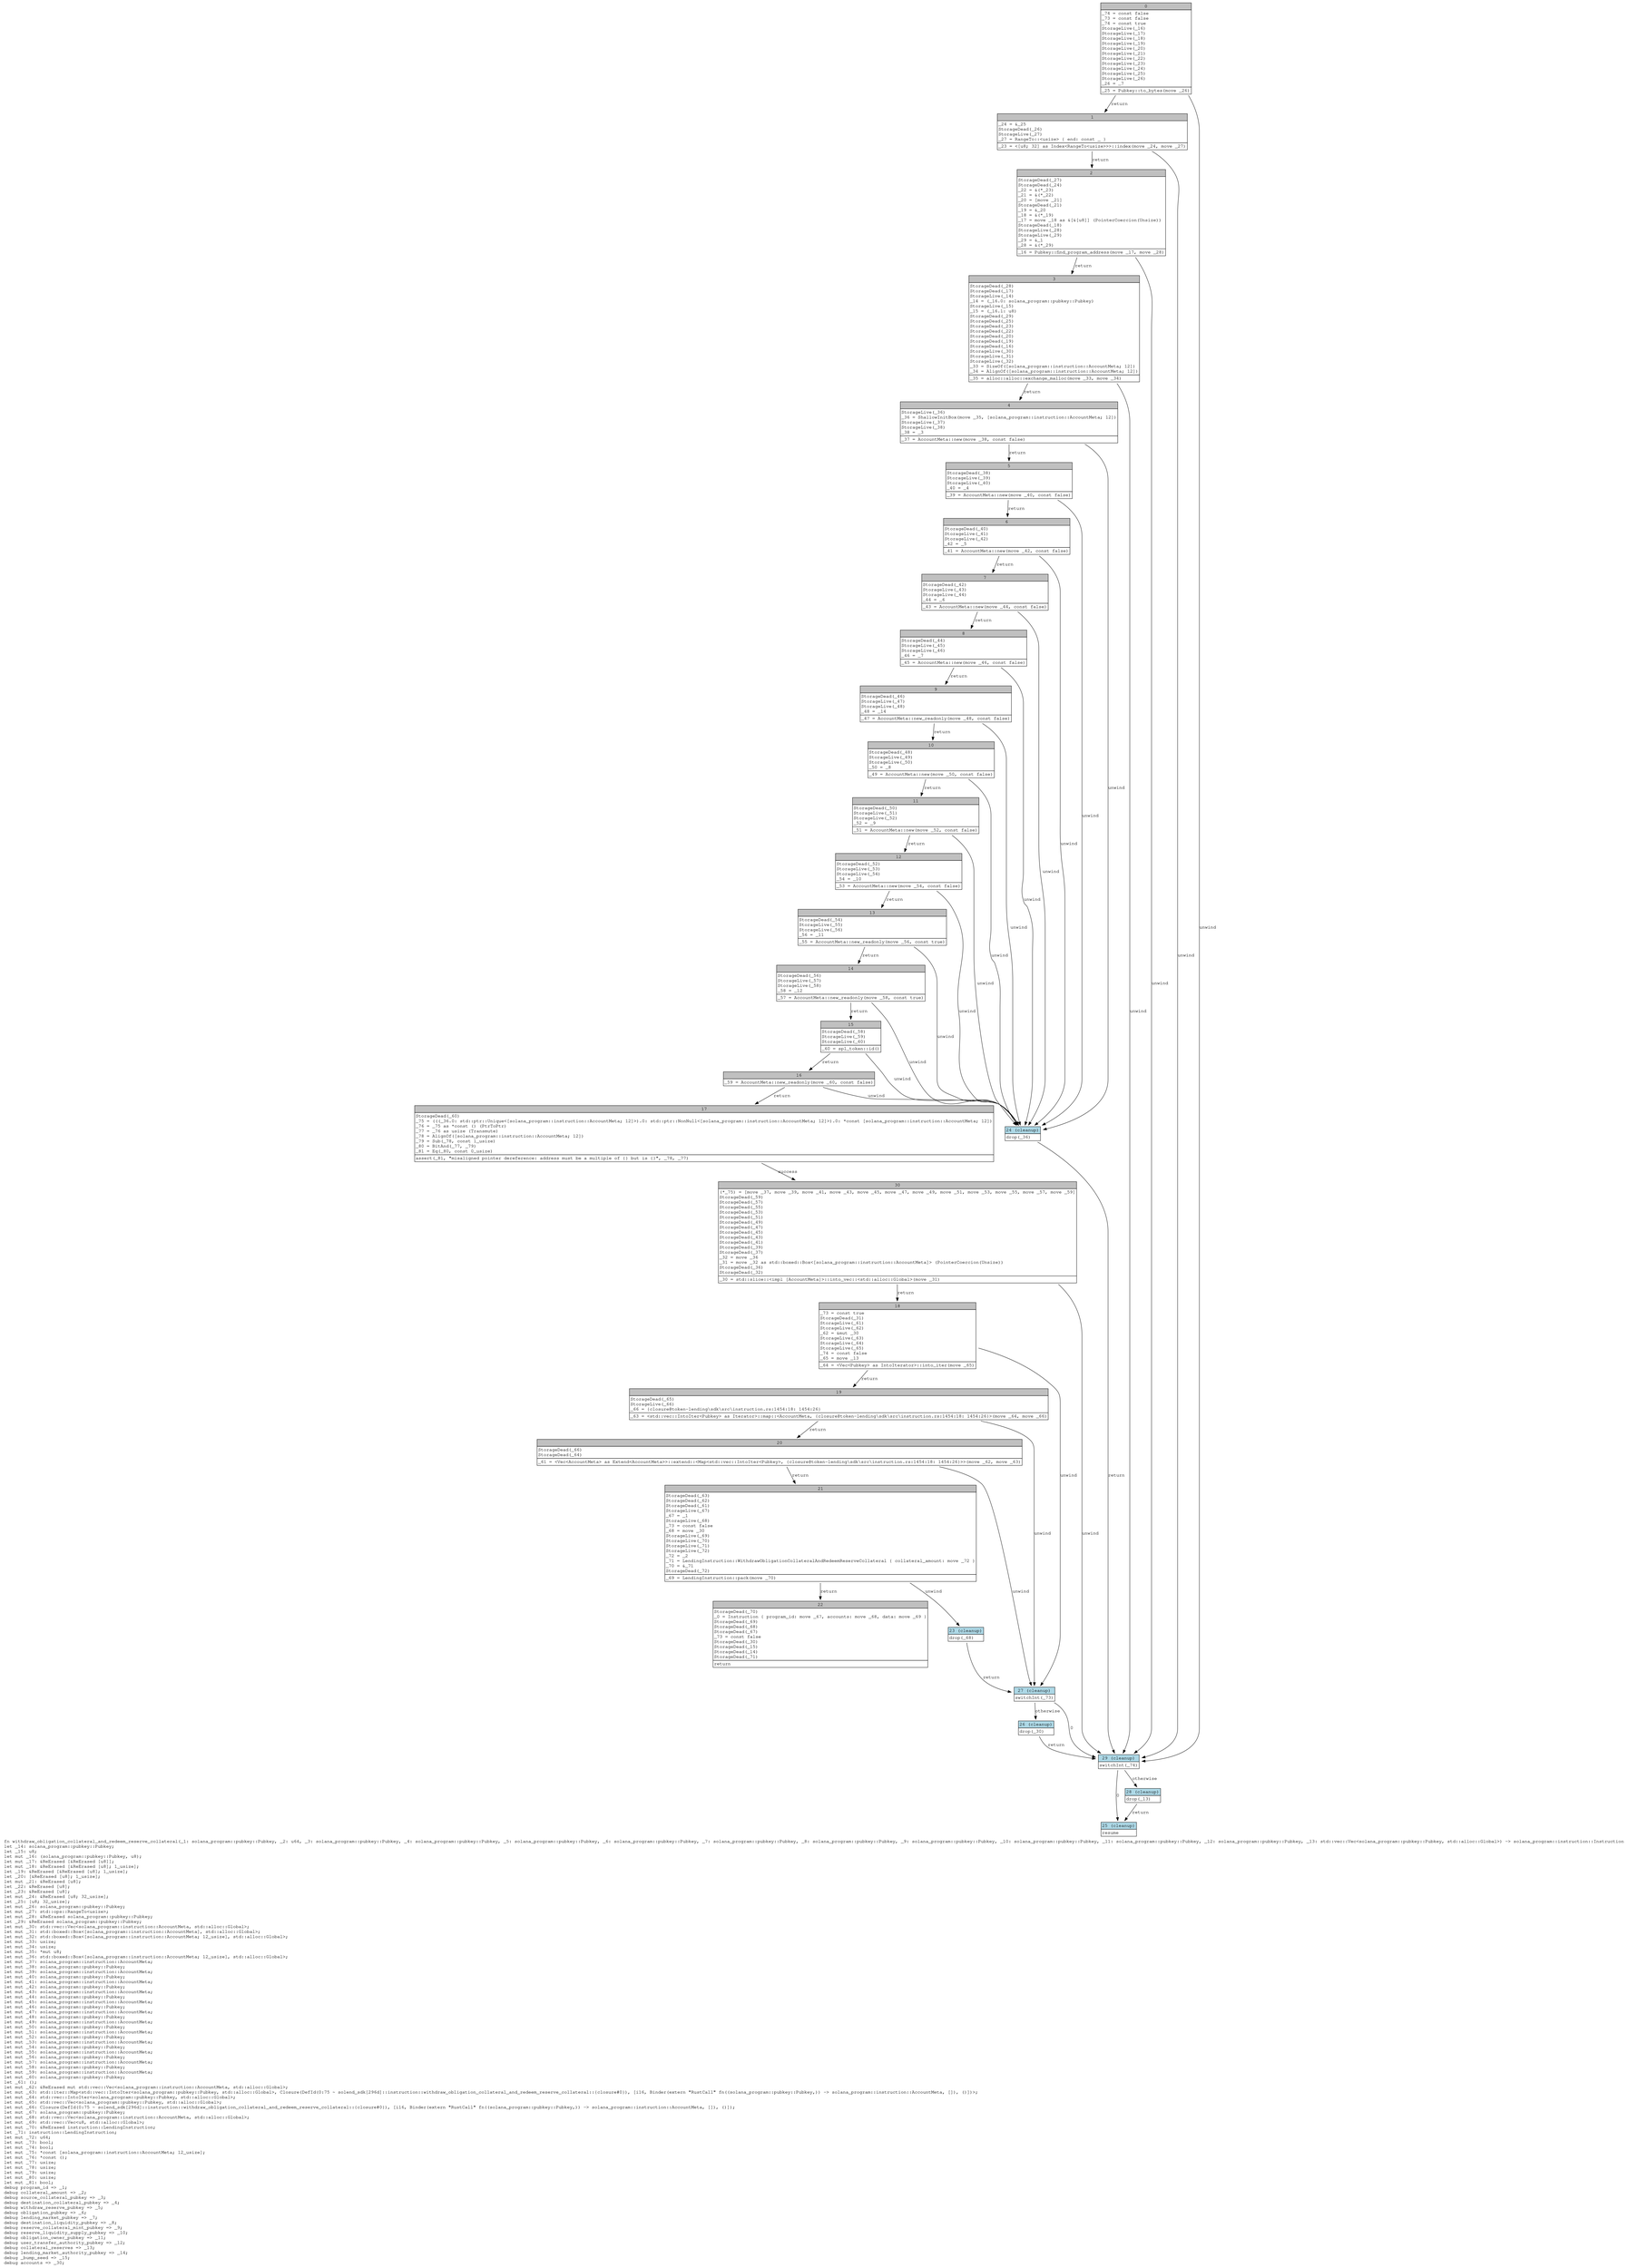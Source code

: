 digraph Mir_0_74 {
    graph [fontname="Courier, monospace"];
    node [fontname="Courier, monospace"];
    edge [fontname="Courier, monospace"];
    label=<fn withdraw_obligation_collateral_and_redeem_reserve_collateral(_1: solana_program::pubkey::Pubkey, _2: u64, _3: solana_program::pubkey::Pubkey, _4: solana_program::pubkey::Pubkey, _5: solana_program::pubkey::Pubkey, _6: solana_program::pubkey::Pubkey, _7: solana_program::pubkey::Pubkey, _8: solana_program::pubkey::Pubkey, _9: solana_program::pubkey::Pubkey, _10: solana_program::pubkey::Pubkey, _11: solana_program::pubkey::Pubkey, _12: solana_program::pubkey::Pubkey, _13: std::vec::Vec&lt;solana_program::pubkey::Pubkey, std::alloc::Global&gt;) -&gt; solana_program::instruction::Instruction<br align="left"/>let _14: solana_program::pubkey::Pubkey;<br align="left"/>let _15: u8;<br align="left"/>let mut _16: (solana_program::pubkey::Pubkey, u8);<br align="left"/>let mut _17: &amp;ReErased [&amp;ReErased [u8]];<br align="left"/>let mut _18: &amp;ReErased [&amp;ReErased [u8]; 1_usize];<br align="left"/>let _19: &amp;ReErased [&amp;ReErased [u8]; 1_usize];<br align="left"/>let _20: [&amp;ReErased [u8]; 1_usize];<br align="left"/>let mut _21: &amp;ReErased [u8];<br align="left"/>let _22: &amp;ReErased [u8];<br align="left"/>let _23: &amp;ReErased [u8];<br align="left"/>let mut _24: &amp;ReErased [u8; 32_usize];<br align="left"/>let _25: [u8; 32_usize];<br align="left"/>let mut _26: solana_program::pubkey::Pubkey;<br align="left"/>let mut _27: std::ops::RangeTo&lt;usize&gt;;<br align="left"/>let mut _28: &amp;ReErased solana_program::pubkey::Pubkey;<br align="left"/>let _29: &amp;ReErased solana_program::pubkey::Pubkey;<br align="left"/>let mut _30: std::vec::Vec&lt;solana_program::instruction::AccountMeta, std::alloc::Global&gt;;<br align="left"/>let mut _31: std::boxed::Box&lt;[solana_program::instruction::AccountMeta], std::alloc::Global&gt;;<br align="left"/>let mut _32: std::boxed::Box&lt;[solana_program::instruction::AccountMeta; 12_usize], std::alloc::Global&gt;;<br align="left"/>let mut _33: usize;<br align="left"/>let mut _34: usize;<br align="left"/>let mut _35: *mut u8;<br align="left"/>let mut _36: std::boxed::Box&lt;[solana_program::instruction::AccountMeta; 12_usize], std::alloc::Global&gt;;<br align="left"/>let mut _37: solana_program::instruction::AccountMeta;<br align="left"/>let mut _38: solana_program::pubkey::Pubkey;<br align="left"/>let mut _39: solana_program::instruction::AccountMeta;<br align="left"/>let mut _40: solana_program::pubkey::Pubkey;<br align="left"/>let mut _41: solana_program::instruction::AccountMeta;<br align="left"/>let mut _42: solana_program::pubkey::Pubkey;<br align="left"/>let mut _43: solana_program::instruction::AccountMeta;<br align="left"/>let mut _44: solana_program::pubkey::Pubkey;<br align="left"/>let mut _45: solana_program::instruction::AccountMeta;<br align="left"/>let mut _46: solana_program::pubkey::Pubkey;<br align="left"/>let mut _47: solana_program::instruction::AccountMeta;<br align="left"/>let mut _48: solana_program::pubkey::Pubkey;<br align="left"/>let mut _49: solana_program::instruction::AccountMeta;<br align="left"/>let mut _50: solana_program::pubkey::Pubkey;<br align="left"/>let mut _51: solana_program::instruction::AccountMeta;<br align="left"/>let mut _52: solana_program::pubkey::Pubkey;<br align="left"/>let mut _53: solana_program::instruction::AccountMeta;<br align="left"/>let mut _54: solana_program::pubkey::Pubkey;<br align="left"/>let mut _55: solana_program::instruction::AccountMeta;<br align="left"/>let mut _56: solana_program::pubkey::Pubkey;<br align="left"/>let mut _57: solana_program::instruction::AccountMeta;<br align="left"/>let mut _58: solana_program::pubkey::Pubkey;<br align="left"/>let mut _59: solana_program::instruction::AccountMeta;<br align="left"/>let mut _60: solana_program::pubkey::Pubkey;<br align="left"/>let _61: ();<br align="left"/>let mut _62: &amp;ReErased mut std::vec::Vec&lt;solana_program::instruction::AccountMeta, std::alloc::Global&gt;;<br align="left"/>let mut _63: std::iter::Map&lt;std::vec::IntoIter&lt;solana_program::pubkey::Pubkey, std::alloc::Global&gt;, Closure(DefId(0:75 ~ solend_sdk[296d]::instruction::withdraw_obligation_collateral_and_redeem_reserve_collateral::{closure#0}), [i16, Binder(extern &quot;RustCall&quot; fn((solana_program::pubkey::Pubkey,)) -&gt; solana_program::instruction::AccountMeta, []), ()])&gt;;<br align="left"/>let mut _64: std::vec::IntoIter&lt;solana_program::pubkey::Pubkey, std::alloc::Global&gt;;<br align="left"/>let mut _65: std::vec::Vec&lt;solana_program::pubkey::Pubkey, std::alloc::Global&gt;;<br align="left"/>let mut _66: Closure(DefId(0:75 ~ solend_sdk[296d]::instruction::withdraw_obligation_collateral_and_redeem_reserve_collateral::{closure#0}), [i16, Binder(extern &quot;RustCall&quot; fn((solana_program::pubkey::Pubkey,)) -&gt; solana_program::instruction::AccountMeta, []), ()]);<br align="left"/>let mut _67: solana_program::pubkey::Pubkey;<br align="left"/>let mut _68: std::vec::Vec&lt;solana_program::instruction::AccountMeta, std::alloc::Global&gt;;<br align="left"/>let mut _69: std::vec::Vec&lt;u8, std::alloc::Global&gt;;<br align="left"/>let mut _70: &amp;ReErased instruction::LendingInstruction;<br align="left"/>let _71: instruction::LendingInstruction;<br align="left"/>let mut _72: u64;<br align="left"/>let mut _73: bool;<br align="left"/>let mut _74: bool;<br align="left"/>let mut _75: *const [solana_program::instruction::AccountMeta; 12_usize];<br align="left"/>let mut _76: *const ();<br align="left"/>let mut _77: usize;<br align="left"/>let mut _78: usize;<br align="left"/>let mut _79: usize;<br align="left"/>let mut _80: usize;<br align="left"/>let mut _81: bool;<br align="left"/>debug program_id =&gt; _1;<br align="left"/>debug collateral_amount =&gt; _2;<br align="left"/>debug source_collateral_pubkey =&gt; _3;<br align="left"/>debug destination_collateral_pubkey =&gt; _4;<br align="left"/>debug withdraw_reserve_pubkey =&gt; _5;<br align="left"/>debug obligation_pubkey =&gt; _6;<br align="left"/>debug lending_market_pubkey =&gt; _7;<br align="left"/>debug destination_liquidity_pubkey =&gt; _8;<br align="left"/>debug reserve_collateral_mint_pubkey =&gt; _9;<br align="left"/>debug reserve_liquidity_supply_pubkey =&gt; _10;<br align="left"/>debug obligation_owner_pubkey =&gt; _11;<br align="left"/>debug user_transfer_authority_pubkey =&gt; _12;<br align="left"/>debug collateral_reserves =&gt; _13;<br align="left"/>debug lending_market_authority_pubkey =&gt; _14;<br align="left"/>debug _bump_seed =&gt; _15;<br align="left"/>debug accounts =&gt; _30;<br align="left"/>>;
    bb0__0_74 [shape="none", label=<<table border="0" cellborder="1" cellspacing="0"><tr><td bgcolor="gray" align="center" colspan="1">0</td></tr><tr><td align="left" balign="left">_74 = const false<br/>_73 = const false<br/>_74 = const true<br/>StorageLive(_16)<br/>StorageLive(_17)<br/>StorageLive(_18)<br/>StorageLive(_19)<br/>StorageLive(_20)<br/>StorageLive(_21)<br/>StorageLive(_22)<br/>StorageLive(_23)<br/>StorageLive(_24)<br/>StorageLive(_25)<br/>StorageLive(_26)<br/>_26 = _7<br/></td></tr><tr><td align="left">_25 = Pubkey::to_bytes(move _26)</td></tr></table>>];
    bb1__0_74 [shape="none", label=<<table border="0" cellborder="1" cellspacing="0"><tr><td bgcolor="gray" align="center" colspan="1">1</td></tr><tr><td align="left" balign="left">_24 = &amp;_25<br/>StorageDead(_26)<br/>StorageLive(_27)<br/>_27 = RangeTo::&lt;usize&gt; { end: const _ }<br/></td></tr><tr><td align="left">_23 = &lt;[u8; 32] as Index&lt;RangeTo&lt;usize&gt;&gt;&gt;::index(move _24, move _27)</td></tr></table>>];
    bb2__0_74 [shape="none", label=<<table border="0" cellborder="1" cellspacing="0"><tr><td bgcolor="gray" align="center" colspan="1">2</td></tr><tr><td align="left" balign="left">StorageDead(_27)<br/>StorageDead(_24)<br/>_22 = &amp;(*_23)<br/>_21 = &amp;(*_22)<br/>_20 = [move _21]<br/>StorageDead(_21)<br/>_19 = &amp;_20<br/>_18 = &amp;(*_19)<br/>_17 = move _18 as &amp;[&amp;[u8]] (PointerCoercion(Unsize))<br/>StorageDead(_18)<br/>StorageLive(_28)<br/>StorageLive(_29)<br/>_29 = &amp;_1<br/>_28 = &amp;(*_29)<br/></td></tr><tr><td align="left">_16 = Pubkey::find_program_address(move _17, move _28)</td></tr></table>>];
    bb3__0_74 [shape="none", label=<<table border="0" cellborder="1" cellspacing="0"><tr><td bgcolor="gray" align="center" colspan="1">3</td></tr><tr><td align="left" balign="left">StorageDead(_28)<br/>StorageDead(_17)<br/>StorageLive(_14)<br/>_14 = (_16.0: solana_program::pubkey::Pubkey)<br/>StorageLive(_15)<br/>_15 = (_16.1: u8)<br/>StorageDead(_29)<br/>StorageDead(_25)<br/>StorageDead(_23)<br/>StorageDead(_22)<br/>StorageDead(_20)<br/>StorageDead(_19)<br/>StorageDead(_16)<br/>StorageLive(_30)<br/>StorageLive(_31)<br/>StorageLive(_32)<br/>_33 = SizeOf([solana_program::instruction::AccountMeta; 12])<br/>_34 = AlignOf([solana_program::instruction::AccountMeta; 12])<br/></td></tr><tr><td align="left">_35 = alloc::alloc::exchange_malloc(move _33, move _34)</td></tr></table>>];
    bb4__0_74 [shape="none", label=<<table border="0" cellborder="1" cellspacing="0"><tr><td bgcolor="gray" align="center" colspan="1">4</td></tr><tr><td align="left" balign="left">StorageLive(_36)<br/>_36 = ShallowInitBox(move _35, [solana_program::instruction::AccountMeta; 12])<br/>StorageLive(_37)<br/>StorageLive(_38)<br/>_38 = _3<br/></td></tr><tr><td align="left">_37 = AccountMeta::new(move _38, const false)</td></tr></table>>];
    bb5__0_74 [shape="none", label=<<table border="0" cellborder="1" cellspacing="0"><tr><td bgcolor="gray" align="center" colspan="1">5</td></tr><tr><td align="left" balign="left">StorageDead(_38)<br/>StorageLive(_39)<br/>StorageLive(_40)<br/>_40 = _4<br/></td></tr><tr><td align="left">_39 = AccountMeta::new(move _40, const false)</td></tr></table>>];
    bb6__0_74 [shape="none", label=<<table border="0" cellborder="1" cellspacing="0"><tr><td bgcolor="gray" align="center" colspan="1">6</td></tr><tr><td align="left" balign="left">StorageDead(_40)<br/>StorageLive(_41)<br/>StorageLive(_42)<br/>_42 = _5<br/></td></tr><tr><td align="left">_41 = AccountMeta::new(move _42, const false)</td></tr></table>>];
    bb7__0_74 [shape="none", label=<<table border="0" cellborder="1" cellspacing="0"><tr><td bgcolor="gray" align="center" colspan="1">7</td></tr><tr><td align="left" balign="left">StorageDead(_42)<br/>StorageLive(_43)<br/>StorageLive(_44)<br/>_44 = _6<br/></td></tr><tr><td align="left">_43 = AccountMeta::new(move _44, const false)</td></tr></table>>];
    bb8__0_74 [shape="none", label=<<table border="0" cellborder="1" cellspacing="0"><tr><td bgcolor="gray" align="center" colspan="1">8</td></tr><tr><td align="left" balign="left">StorageDead(_44)<br/>StorageLive(_45)<br/>StorageLive(_46)<br/>_46 = _7<br/></td></tr><tr><td align="left">_45 = AccountMeta::new(move _46, const false)</td></tr></table>>];
    bb9__0_74 [shape="none", label=<<table border="0" cellborder="1" cellspacing="0"><tr><td bgcolor="gray" align="center" colspan="1">9</td></tr><tr><td align="left" balign="left">StorageDead(_46)<br/>StorageLive(_47)<br/>StorageLive(_48)<br/>_48 = _14<br/></td></tr><tr><td align="left">_47 = AccountMeta::new_readonly(move _48, const false)</td></tr></table>>];
    bb10__0_74 [shape="none", label=<<table border="0" cellborder="1" cellspacing="0"><tr><td bgcolor="gray" align="center" colspan="1">10</td></tr><tr><td align="left" balign="left">StorageDead(_48)<br/>StorageLive(_49)<br/>StorageLive(_50)<br/>_50 = _8<br/></td></tr><tr><td align="left">_49 = AccountMeta::new(move _50, const false)</td></tr></table>>];
    bb11__0_74 [shape="none", label=<<table border="0" cellborder="1" cellspacing="0"><tr><td bgcolor="gray" align="center" colspan="1">11</td></tr><tr><td align="left" balign="left">StorageDead(_50)<br/>StorageLive(_51)<br/>StorageLive(_52)<br/>_52 = _9<br/></td></tr><tr><td align="left">_51 = AccountMeta::new(move _52, const false)</td></tr></table>>];
    bb12__0_74 [shape="none", label=<<table border="0" cellborder="1" cellspacing="0"><tr><td bgcolor="gray" align="center" colspan="1">12</td></tr><tr><td align="left" balign="left">StorageDead(_52)<br/>StorageLive(_53)<br/>StorageLive(_54)<br/>_54 = _10<br/></td></tr><tr><td align="left">_53 = AccountMeta::new(move _54, const false)</td></tr></table>>];
    bb13__0_74 [shape="none", label=<<table border="0" cellborder="1" cellspacing="0"><tr><td bgcolor="gray" align="center" colspan="1">13</td></tr><tr><td align="left" balign="left">StorageDead(_54)<br/>StorageLive(_55)<br/>StorageLive(_56)<br/>_56 = _11<br/></td></tr><tr><td align="left">_55 = AccountMeta::new_readonly(move _56, const true)</td></tr></table>>];
    bb14__0_74 [shape="none", label=<<table border="0" cellborder="1" cellspacing="0"><tr><td bgcolor="gray" align="center" colspan="1">14</td></tr><tr><td align="left" balign="left">StorageDead(_56)<br/>StorageLive(_57)<br/>StorageLive(_58)<br/>_58 = _12<br/></td></tr><tr><td align="left">_57 = AccountMeta::new_readonly(move _58, const true)</td></tr></table>>];
    bb15__0_74 [shape="none", label=<<table border="0" cellborder="1" cellspacing="0"><tr><td bgcolor="gray" align="center" colspan="1">15</td></tr><tr><td align="left" balign="left">StorageDead(_58)<br/>StorageLive(_59)<br/>StorageLive(_60)<br/></td></tr><tr><td align="left">_60 = spl_token::id()</td></tr></table>>];
    bb16__0_74 [shape="none", label=<<table border="0" cellborder="1" cellspacing="0"><tr><td bgcolor="gray" align="center" colspan="1">16</td></tr><tr><td align="left">_59 = AccountMeta::new_readonly(move _60, const false)</td></tr></table>>];
    bb17__0_74 [shape="none", label=<<table border="0" cellborder="1" cellspacing="0"><tr><td bgcolor="gray" align="center" colspan="1">17</td></tr><tr><td align="left" balign="left">StorageDead(_60)<br/>_75 = (((_36.0: std::ptr::Unique&lt;[solana_program::instruction::AccountMeta; 12]&gt;).0: std::ptr::NonNull&lt;[solana_program::instruction::AccountMeta; 12]&gt;).0: *const [solana_program::instruction::AccountMeta; 12])<br/>_76 = _75 as *const () (PtrToPtr)<br/>_77 = _76 as usize (Transmute)<br/>_78 = AlignOf([solana_program::instruction::AccountMeta; 12])<br/>_79 = Sub(_78, const 1_usize)<br/>_80 = BitAnd(_77, _79)<br/>_81 = Eq(_80, const 0_usize)<br/></td></tr><tr><td align="left">assert(_81, &quot;misaligned pointer dereference: address must be a multiple of {} but is {}&quot;, _78, _77)</td></tr></table>>];
    bb18__0_74 [shape="none", label=<<table border="0" cellborder="1" cellspacing="0"><tr><td bgcolor="gray" align="center" colspan="1">18</td></tr><tr><td align="left" balign="left">_73 = const true<br/>StorageDead(_31)<br/>StorageLive(_61)<br/>StorageLive(_62)<br/>_62 = &amp;mut _30<br/>StorageLive(_63)<br/>StorageLive(_64)<br/>StorageLive(_65)<br/>_74 = const false<br/>_65 = move _13<br/></td></tr><tr><td align="left">_64 = &lt;Vec&lt;Pubkey&gt; as IntoIterator&gt;::into_iter(move _65)</td></tr></table>>];
    bb19__0_74 [shape="none", label=<<table border="0" cellborder="1" cellspacing="0"><tr><td bgcolor="gray" align="center" colspan="1">19</td></tr><tr><td align="left" balign="left">StorageDead(_65)<br/>StorageLive(_66)<br/>_66 = {closure@token-lending\sdk\src\instruction.rs:1454:18: 1454:26}<br/></td></tr><tr><td align="left">_63 = &lt;std::vec::IntoIter&lt;Pubkey&gt; as Iterator&gt;::map::&lt;AccountMeta, {closure@token-lending\sdk\src\instruction.rs:1454:18: 1454:26}&gt;(move _64, move _66)</td></tr></table>>];
    bb20__0_74 [shape="none", label=<<table border="0" cellborder="1" cellspacing="0"><tr><td bgcolor="gray" align="center" colspan="1">20</td></tr><tr><td align="left" balign="left">StorageDead(_66)<br/>StorageDead(_64)<br/></td></tr><tr><td align="left">_61 = &lt;Vec&lt;AccountMeta&gt; as Extend&lt;AccountMeta&gt;&gt;::extend::&lt;Map&lt;std::vec::IntoIter&lt;Pubkey&gt;, {closure@token-lending\sdk\src\instruction.rs:1454:18: 1454:26}&gt;&gt;(move _62, move _63)</td></tr></table>>];
    bb21__0_74 [shape="none", label=<<table border="0" cellborder="1" cellspacing="0"><tr><td bgcolor="gray" align="center" colspan="1">21</td></tr><tr><td align="left" balign="left">StorageDead(_63)<br/>StorageDead(_62)<br/>StorageDead(_61)<br/>StorageLive(_67)<br/>_67 = _1<br/>StorageLive(_68)<br/>_73 = const false<br/>_68 = move _30<br/>StorageLive(_69)<br/>StorageLive(_70)<br/>StorageLive(_71)<br/>StorageLive(_72)<br/>_72 = _2<br/>_71 = LendingInstruction::WithdrawObligationCollateralAndRedeemReserveCollateral { collateral_amount: move _72 }<br/>_70 = &amp;_71<br/>StorageDead(_72)<br/></td></tr><tr><td align="left">_69 = LendingInstruction::pack(move _70)</td></tr></table>>];
    bb22__0_74 [shape="none", label=<<table border="0" cellborder="1" cellspacing="0"><tr><td bgcolor="gray" align="center" colspan="1">22</td></tr><tr><td align="left" balign="left">StorageDead(_70)<br/>_0 = Instruction { program_id: move _67, accounts: move _68, data: move _69 }<br/>StorageDead(_69)<br/>StorageDead(_68)<br/>StorageDead(_67)<br/>_73 = const false<br/>StorageDead(_30)<br/>StorageDead(_15)<br/>StorageDead(_14)<br/>StorageDead(_71)<br/></td></tr><tr><td align="left">return</td></tr></table>>];
    bb23__0_74 [shape="none", label=<<table border="0" cellborder="1" cellspacing="0"><tr><td bgcolor="lightblue" align="center" colspan="1">23 (cleanup)</td></tr><tr><td align="left">drop(_68)</td></tr></table>>];
    bb24__0_74 [shape="none", label=<<table border="0" cellborder="1" cellspacing="0"><tr><td bgcolor="lightblue" align="center" colspan="1">24 (cleanup)</td></tr><tr><td align="left">drop(_36)</td></tr></table>>];
    bb25__0_74 [shape="none", label=<<table border="0" cellborder="1" cellspacing="0"><tr><td bgcolor="lightblue" align="center" colspan="1">25 (cleanup)</td></tr><tr><td align="left">resume</td></tr></table>>];
    bb26__0_74 [shape="none", label=<<table border="0" cellborder="1" cellspacing="0"><tr><td bgcolor="lightblue" align="center" colspan="1">26 (cleanup)</td></tr><tr><td align="left">drop(_30)</td></tr></table>>];
    bb27__0_74 [shape="none", label=<<table border="0" cellborder="1" cellspacing="0"><tr><td bgcolor="lightblue" align="center" colspan="1">27 (cleanup)</td></tr><tr><td align="left">switchInt(_73)</td></tr></table>>];
    bb28__0_74 [shape="none", label=<<table border="0" cellborder="1" cellspacing="0"><tr><td bgcolor="lightblue" align="center" colspan="1">28 (cleanup)</td></tr><tr><td align="left">drop(_13)</td></tr></table>>];
    bb29__0_74 [shape="none", label=<<table border="0" cellborder="1" cellspacing="0"><tr><td bgcolor="lightblue" align="center" colspan="1">29 (cleanup)</td></tr><tr><td align="left">switchInt(_74)</td></tr></table>>];
    bb30__0_74 [shape="none", label=<<table border="0" cellborder="1" cellspacing="0"><tr><td bgcolor="gray" align="center" colspan="1">30</td></tr><tr><td align="left" balign="left">(*_75) = [move _37, move _39, move _41, move _43, move _45, move _47, move _49, move _51, move _53, move _55, move _57, move _59]<br/>StorageDead(_59)<br/>StorageDead(_57)<br/>StorageDead(_55)<br/>StorageDead(_53)<br/>StorageDead(_51)<br/>StorageDead(_49)<br/>StorageDead(_47)<br/>StorageDead(_45)<br/>StorageDead(_43)<br/>StorageDead(_41)<br/>StorageDead(_39)<br/>StorageDead(_37)<br/>_32 = move _36<br/>_31 = move _32 as std::boxed::Box&lt;[solana_program::instruction::AccountMeta]&gt; (PointerCoercion(Unsize))<br/>StorageDead(_36)<br/>StorageDead(_32)<br/></td></tr><tr><td align="left">_30 = std::slice::&lt;impl [AccountMeta]&gt;::into_vec::&lt;std::alloc::Global&gt;(move _31)</td></tr></table>>];
    bb0__0_74 -> bb1__0_74 [label="return"];
    bb0__0_74 -> bb29__0_74 [label="unwind"];
    bb1__0_74 -> bb2__0_74 [label="return"];
    bb1__0_74 -> bb29__0_74 [label="unwind"];
    bb2__0_74 -> bb3__0_74 [label="return"];
    bb2__0_74 -> bb29__0_74 [label="unwind"];
    bb3__0_74 -> bb4__0_74 [label="return"];
    bb3__0_74 -> bb29__0_74 [label="unwind"];
    bb4__0_74 -> bb5__0_74 [label="return"];
    bb4__0_74 -> bb24__0_74 [label="unwind"];
    bb5__0_74 -> bb6__0_74 [label="return"];
    bb5__0_74 -> bb24__0_74 [label="unwind"];
    bb6__0_74 -> bb7__0_74 [label="return"];
    bb6__0_74 -> bb24__0_74 [label="unwind"];
    bb7__0_74 -> bb8__0_74 [label="return"];
    bb7__0_74 -> bb24__0_74 [label="unwind"];
    bb8__0_74 -> bb9__0_74 [label="return"];
    bb8__0_74 -> bb24__0_74 [label="unwind"];
    bb9__0_74 -> bb10__0_74 [label="return"];
    bb9__0_74 -> bb24__0_74 [label="unwind"];
    bb10__0_74 -> bb11__0_74 [label="return"];
    bb10__0_74 -> bb24__0_74 [label="unwind"];
    bb11__0_74 -> bb12__0_74 [label="return"];
    bb11__0_74 -> bb24__0_74 [label="unwind"];
    bb12__0_74 -> bb13__0_74 [label="return"];
    bb12__0_74 -> bb24__0_74 [label="unwind"];
    bb13__0_74 -> bb14__0_74 [label="return"];
    bb13__0_74 -> bb24__0_74 [label="unwind"];
    bb14__0_74 -> bb15__0_74 [label="return"];
    bb14__0_74 -> bb24__0_74 [label="unwind"];
    bb15__0_74 -> bb16__0_74 [label="return"];
    bb15__0_74 -> bb24__0_74 [label="unwind"];
    bb16__0_74 -> bb17__0_74 [label="return"];
    bb16__0_74 -> bb24__0_74 [label="unwind"];
    bb17__0_74 -> bb30__0_74 [label="success"];
    bb18__0_74 -> bb19__0_74 [label="return"];
    bb18__0_74 -> bb27__0_74 [label="unwind"];
    bb19__0_74 -> bb20__0_74 [label="return"];
    bb19__0_74 -> bb27__0_74 [label="unwind"];
    bb20__0_74 -> bb21__0_74 [label="return"];
    bb20__0_74 -> bb27__0_74 [label="unwind"];
    bb21__0_74 -> bb22__0_74 [label="return"];
    bb21__0_74 -> bb23__0_74 [label="unwind"];
    bb23__0_74 -> bb27__0_74 [label="return"];
    bb24__0_74 -> bb29__0_74 [label="return"];
    bb26__0_74 -> bb29__0_74 [label="return"];
    bb27__0_74 -> bb29__0_74 [label="0"];
    bb27__0_74 -> bb26__0_74 [label="otherwise"];
    bb28__0_74 -> bb25__0_74 [label="return"];
    bb29__0_74 -> bb25__0_74 [label="0"];
    bb29__0_74 -> bb28__0_74 [label="otherwise"];
    bb30__0_74 -> bb18__0_74 [label="return"];
    bb30__0_74 -> bb29__0_74 [label="unwind"];
}
